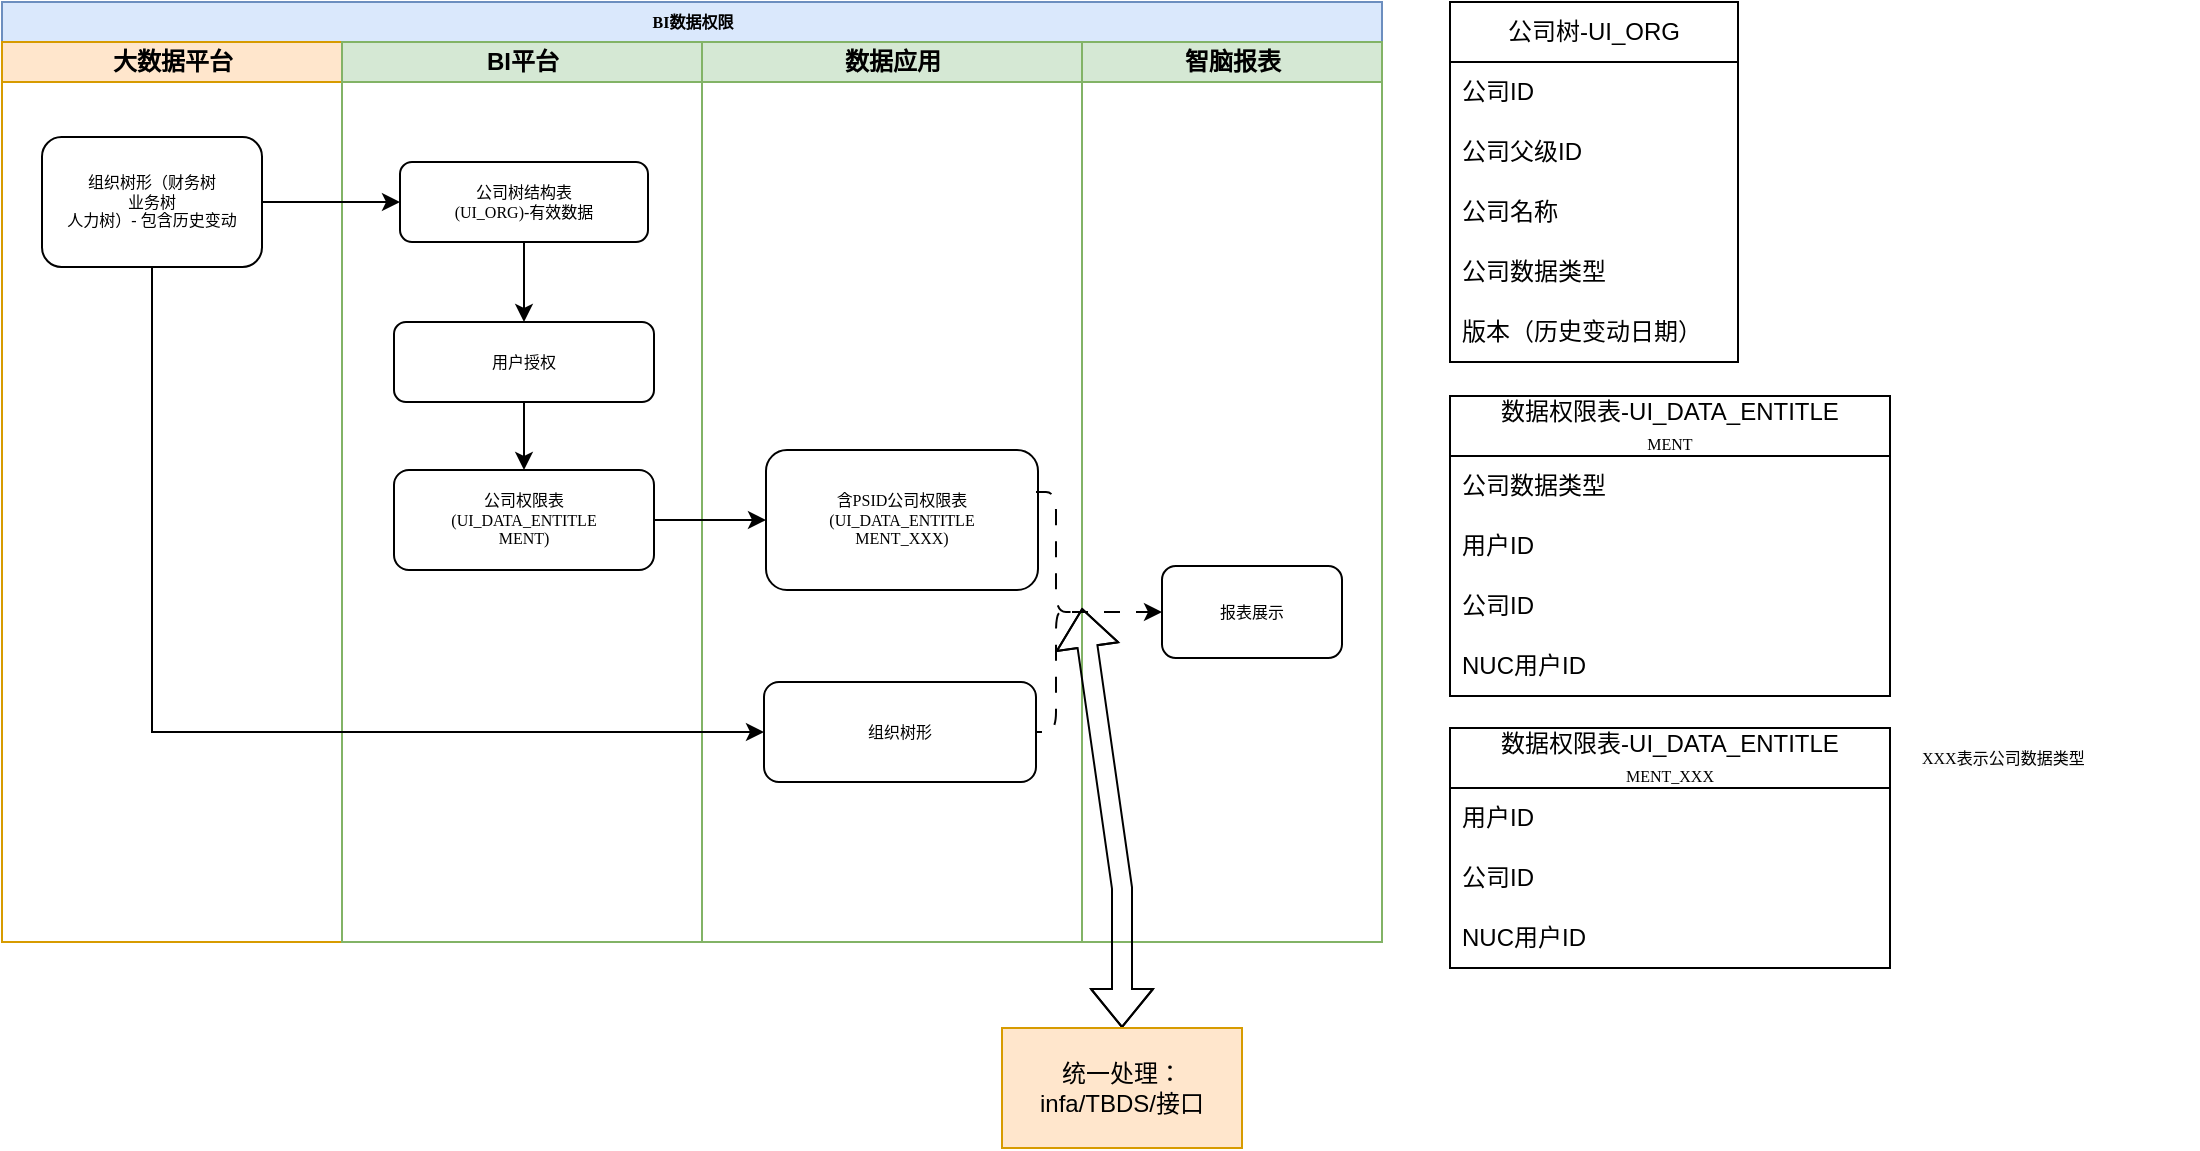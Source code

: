 <mxfile version="20.8.15" type="github">
  <diagram name="Page-1" id="74e2e168-ea6b-b213-b513-2b3c1d86103e">
    <mxGraphModel dx="1221" dy="644" grid="1" gridSize="10" guides="1" tooltips="1" connect="1" arrows="1" fold="1" page="1" pageScale="1" pageWidth="1100" pageHeight="850" background="none" math="0" shadow="0">
      <root>
        <mxCell id="0" />
        <mxCell id="1" parent="0" />
        <mxCell id="77e6c97f196da883-1" value="BI数据权限" style="swimlane;html=1;childLayout=stackLayout;startSize=20;rounded=0;shadow=0;labelBackgroundColor=none;strokeWidth=1;fontFamily=Verdana;fontSize=8;align=center;fillColor=#dae8fc;strokeColor=#6c8ebf;" parent="1" vertex="1">
          <mxGeometry x="70" y="87" width="690" height="470" as="geometry" />
        </mxCell>
        <mxCell id="77e6c97f196da883-3" value="大数据平台" style="swimlane;html=1;startSize=20;fillColor=#ffe6cc;strokeColor=#d79b00;" parent="77e6c97f196da883-1" vertex="1">
          <mxGeometry y="20" width="170" height="450" as="geometry" />
        </mxCell>
        <mxCell id="vr878de87EXBtDR58rlz-1" value="组织树形（财务树&lt;br&gt;业务树&lt;br&gt;人力树）- 包含历史变动" style="rounded=1;whiteSpace=wrap;html=1;shadow=0;labelBackgroundColor=none;strokeWidth=1;fontFamily=Verdana;fontSize=8;align=center;" parent="77e6c97f196da883-3" vertex="1">
          <mxGeometry x="20" y="47.5" width="110" height="65" as="geometry" />
        </mxCell>
        <mxCell id="77e6c97f196da883-4" value="BI平台" style="swimlane;html=1;startSize=20;fillColor=#d5e8d4;strokeColor=#82b366;" parent="77e6c97f196da883-1" vertex="1">
          <mxGeometry x="170" y="20" width="180" height="450" as="geometry" />
        </mxCell>
        <mxCell id="vr878de87EXBtDR58rlz-6" style="edgeStyle=orthogonalEdgeStyle;rounded=0;orthogonalLoop=1;jettySize=auto;html=1;exitX=0.5;exitY=1;exitDx=0;exitDy=0;" parent="77e6c97f196da883-4" source="77e6c97f196da883-12" target="vr878de87EXBtDR58rlz-2" edge="1">
          <mxGeometry relative="1" as="geometry" />
        </mxCell>
        <mxCell id="77e6c97f196da883-12" value="公司树结构表&lt;br&gt;(UI_ORG)-有效数据" style="rounded=1;whiteSpace=wrap;html=1;shadow=0;labelBackgroundColor=none;strokeWidth=1;fontFamily=Verdana;fontSize=8;align=center;" parent="77e6c97f196da883-4" vertex="1">
          <mxGeometry x="29" y="60" width="124" height="40" as="geometry" />
        </mxCell>
        <mxCell id="vr878de87EXBtDR58rlz-2" value="用户授权" style="rounded=1;whiteSpace=wrap;html=1;shadow=0;labelBackgroundColor=none;strokeWidth=1;fontFamily=Verdana;fontSize=8;align=center;" parent="77e6c97f196da883-4" vertex="1">
          <mxGeometry x="26" y="140" width="130" height="40" as="geometry" />
        </mxCell>
        <mxCell id="77e6c97f196da883-5" value="数据应用" style="swimlane;html=1;startSize=20;movable=1;resizable=1;rotatable=1;deletable=1;editable=1;connectable=1;fillColor=#d5e8d4;strokeColor=#82b366;" parent="77e6c97f196da883-1" vertex="1">
          <mxGeometry x="350" y="20" width="190" height="450" as="geometry" />
        </mxCell>
        <mxCell id="vr878de87EXBtDR58rlz-5" value="含PSID公司权限表&lt;br&gt;(UI_DATA_ENTITLE&lt;br&gt;MENT_XXX)" style="rounded=1;whiteSpace=wrap;html=1;shadow=0;labelBackgroundColor=none;strokeWidth=1;fontFamily=Verdana;fontSize=8;align=center;" parent="77e6c97f196da883-5" vertex="1">
          <mxGeometry x="32" y="204" width="136" height="70" as="geometry" />
        </mxCell>
        <mxCell id="vr878de87EXBtDR58rlz-39" value="组织树形" style="rounded=1;whiteSpace=wrap;html=1;shadow=0;labelBackgroundColor=none;strokeWidth=1;fontFamily=Verdana;fontSize=8;align=center;" parent="77e6c97f196da883-5" vertex="1">
          <mxGeometry x="31" y="320" width="136" height="50" as="geometry" />
        </mxCell>
        <mxCell id="vr878de87EXBtDR58rlz-49" value="" style="shape=curlyBracket;whiteSpace=wrap;html=1;rounded=1;flipH=1;labelPosition=right;verticalLabelPosition=middle;align=left;verticalAlign=middle;dashed=1;dashPattern=8 8;" parent="77e6c97f196da883-5" vertex="1">
          <mxGeometry x="167" y="225" width="20" height="120" as="geometry" />
        </mxCell>
        <mxCell id="vr878de87EXBtDR58rlz-10" style="edgeStyle=orthogonalEdgeStyle;rounded=0;orthogonalLoop=1;jettySize=auto;html=1;exitX=1;exitY=0.5;exitDx=0;exitDy=0;" parent="77e6c97f196da883-1" source="vr878de87EXBtDR58rlz-1" target="77e6c97f196da883-12" edge="1">
          <mxGeometry relative="1" as="geometry" />
        </mxCell>
        <mxCell id="vr878de87EXBtDR58rlz-40" style="edgeStyle=orthogonalEdgeStyle;rounded=0;orthogonalLoop=1;jettySize=auto;html=1;exitX=0.5;exitY=1;exitDx=0;exitDy=0;entryX=0;entryY=0.5;entryDx=0;entryDy=0;" parent="77e6c97f196da883-1" source="vr878de87EXBtDR58rlz-1" target="vr878de87EXBtDR58rlz-39" edge="1">
          <mxGeometry relative="1" as="geometry" />
        </mxCell>
        <mxCell id="vr878de87EXBtDR58rlz-8" style="edgeStyle=orthogonalEdgeStyle;rounded=0;orthogonalLoop=1;jettySize=auto;html=1;exitX=1;exitY=0.5;exitDx=0;exitDy=0;" parent="1" source="vr878de87EXBtDR58rlz-3" target="vr878de87EXBtDR58rlz-5" edge="1">
          <mxGeometry relative="1" as="geometry" />
        </mxCell>
        <mxCell id="vr878de87EXBtDR58rlz-3" value="公司权限表&lt;br&gt;(UI_DATA_ENTITLE&lt;br&gt;MENT)" style="rounded=1;whiteSpace=wrap;html=1;shadow=0;labelBackgroundColor=none;strokeWidth=1;fontFamily=Verdana;fontSize=8;align=center;" parent="1" vertex="1">
          <mxGeometry x="266" y="321" width="130" height="50" as="geometry" />
        </mxCell>
        <mxCell id="vr878de87EXBtDR58rlz-7" style="edgeStyle=orthogonalEdgeStyle;rounded=0;orthogonalLoop=1;jettySize=auto;html=1;exitX=0.5;exitY=1;exitDx=0;exitDy=0;entryX=0.5;entryY=0;entryDx=0;entryDy=0;" parent="1" source="vr878de87EXBtDR58rlz-2" target="vr878de87EXBtDR58rlz-3" edge="1">
          <mxGeometry relative="1" as="geometry" />
        </mxCell>
        <mxCell id="vr878de87EXBtDR58rlz-11" value="数据权限表-UI_DATA_ENTITLE&lt;br style=&quot;border-color: var(--border-color); font-family: Verdana; font-size: 8px;&quot;&gt;&lt;span style=&quot;font-family: Verdana; font-size: 8px;&quot;&gt;MENT&lt;/span&gt;" style="swimlane;fontStyle=0;childLayout=stackLayout;horizontal=1;startSize=30;horizontalStack=0;resizeParent=1;resizeParentMax=0;resizeLast=0;collapsible=1;marginBottom=0;whiteSpace=wrap;html=1;" parent="1" vertex="1">
          <mxGeometry x="794" y="284" width="220" height="150" as="geometry">
            <mxRectangle x="923" y="40" width="210" height="40" as="alternateBounds" />
          </mxGeometry>
        </mxCell>
        <mxCell id="vr878de87EXBtDR58rlz-12" value="公司数据类型" style="text;strokeColor=none;fillColor=none;align=left;verticalAlign=middle;spacingLeft=4;spacingRight=4;overflow=hidden;points=[[0,0.5],[1,0.5]];portConstraint=eastwest;rotatable=0;whiteSpace=wrap;html=1;" parent="vr878de87EXBtDR58rlz-11" vertex="1">
          <mxGeometry y="30" width="220" height="30" as="geometry" />
        </mxCell>
        <mxCell id="vr878de87EXBtDR58rlz-13" value="用户ID" style="text;strokeColor=none;fillColor=none;align=left;verticalAlign=middle;spacingLeft=4;spacingRight=4;overflow=hidden;points=[[0,0.5],[1,0.5]];portConstraint=eastwest;rotatable=0;whiteSpace=wrap;html=1;" parent="vr878de87EXBtDR58rlz-11" vertex="1">
          <mxGeometry y="60" width="220" height="30" as="geometry" />
        </mxCell>
        <mxCell id="vr878de87EXBtDR58rlz-16" value="公司ID" style="text;strokeColor=none;fillColor=none;align=left;verticalAlign=middle;spacingLeft=4;spacingRight=4;overflow=hidden;points=[[0,0.5],[1,0.5]];portConstraint=eastwest;rotatable=0;whiteSpace=wrap;html=1;" parent="vr878de87EXBtDR58rlz-11" vertex="1">
          <mxGeometry y="90" width="220" height="30" as="geometry" />
        </mxCell>
        <mxCell id="vr878de87EXBtDR58rlz-14" value="NUC用户ID" style="text;strokeColor=none;fillColor=none;align=left;verticalAlign=middle;spacingLeft=4;spacingRight=4;overflow=hidden;points=[[0,0.5],[1,0.5]];portConstraint=eastwest;rotatable=0;whiteSpace=wrap;html=1;" parent="vr878de87EXBtDR58rlz-11" vertex="1">
          <mxGeometry y="120" width="220" height="30" as="geometry" />
        </mxCell>
        <mxCell id="vr878de87EXBtDR58rlz-18" value="公司树-UI_ORG" style="swimlane;fontStyle=0;childLayout=stackLayout;horizontal=1;startSize=30;horizontalStack=0;resizeParent=1;resizeParentMax=0;resizeLast=0;collapsible=1;marginBottom=0;whiteSpace=wrap;html=1;" parent="1" vertex="1">
          <mxGeometry x="794" y="87" width="144" height="180" as="geometry">
            <mxRectangle x="779" y="40" width="130" height="30" as="alternateBounds" />
          </mxGeometry>
        </mxCell>
        <mxCell id="vr878de87EXBtDR58rlz-19" value="公司ID" style="text;strokeColor=none;fillColor=none;align=left;verticalAlign=middle;spacingLeft=4;spacingRight=4;overflow=hidden;points=[[0,0.5],[1,0.5]];portConstraint=eastwest;rotatable=0;whiteSpace=wrap;html=1;" parent="vr878de87EXBtDR58rlz-18" vertex="1">
          <mxGeometry y="30" width="144" height="30" as="geometry" />
        </mxCell>
        <mxCell id="vr878de87EXBtDR58rlz-20" value="公司父级ID" style="text;strokeColor=none;fillColor=none;align=left;verticalAlign=middle;spacingLeft=4;spacingRight=4;overflow=hidden;points=[[0,0.5],[1,0.5]];portConstraint=eastwest;rotatable=0;whiteSpace=wrap;html=1;" parent="vr878de87EXBtDR58rlz-18" vertex="1">
          <mxGeometry y="60" width="144" height="30" as="geometry" />
        </mxCell>
        <mxCell id="vr878de87EXBtDR58rlz-21" value="公司名称" style="text;strokeColor=none;fillColor=none;align=left;verticalAlign=middle;spacingLeft=4;spacingRight=4;overflow=hidden;points=[[0,0.5],[1,0.5]];portConstraint=eastwest;rotatable=0;whiteSpace=wrap;html=1;" parent="vr878de87EXBtDR58rlz-18" vertex="1">
          <mxGeometry y="90" width="144" height="30" as="geometry" />
        </mxCell>
        <mxCell id="vr878de87EXBtDR58rlz-22" value="公司数据类型" style="text;strokeColor=none;fillColor=none;align=left;verticalAlign=middle;spacingLeft=4;spacingRight=4;overflow=hidden;points=[[0,0.5],[1,0.5]];portConstraint=eastwest;rotatable=0;whiteSpace=wrap;html=1;" parent="vr878de87EXBtDR58rlz-18" vertex="1">
          <mxGeometry y="120" width="144" height="30" as="geometry" />
        </mxCell>
        <mxCell id="vr878de87EXBtDR58rlz-52" value="版本（历史变动日期）" style="text;strokeColor=none;fillColor=none;align=left;verticalAlign=middle;spacingLeft=4;spacingRight=4;overflow=hidden;points=[[0,0.5],[1,0.5]];portConstraint=eastwest;rotatable=0;whiteSpace=wrap;html=1;" parent="vr878de87EXBtDR58rlz-18" vertex="1">
          <mxGeometry y="150" width="144" height="30" as="geometry" />
        </mxCell>
        <mxCell id="vr878de87EXBtDR58rlz-33" value="数据权限表-UI_DATA_ENTITLE&lt;br style=&quot;border-color: var(--border-color); font-family: Verdana; font-size: 8px;&quot;&gt;&lt;span style=&quot;font-family: Verdana; font-size: 8px;&quot;&gt;MENT_XXX&lt;/span&gt;" style="swimlane;fontStyle=0;childLayout=stackLayout;horizontal=1;startSize=30;horizontalStack=0;resizeParent=1;resizeParentMax=0;resizeLast=0;collapsible=1;marginBottom=0;whiteSpace=wrap;html=1;" parent="1" vertex="1">
          <mxGeometry x="794" y="450" width="220" height="120" as="geometry" />
        </mxCell>
        <mxCell id="vr878de87EXBtDR58rlz-35" value="用户ID" style="text;strokeColor=none;fillColor=none;align=left;verticalAlign=middle;spacingLeft=4;spacingRight=4;overflow=hidden;points=[[0,0.5],[1,0.5]];portConstraint=eastwest;rotatable=0;whiteSpace=wrap;html=1;" parent="vr878de87EXBtDR58rlz-33" vertex="1">
          <mxGeometry y="30" width="220" height="30" as="geometry" />
        </mxCell>
        <mxCell id="vr878de87EXBtDR58rlz-36" value="公司ID" style="text;strokeColor=none;fillColor=none;align=left;verticalAlign=middle;spacingLeft=4;spacingRight=4;overflow=hidden;points=[[0,0.5],[1,0.5]];portConstraint=eastwest;rotatable=0;whiteSpace=wrap;html=1;" parent="vr878de87EXBtDR58rlz-33" vertex="1">
          <mxGeometry y="60" width="220" height="30" as="geometry" />
        </mxCell>
        <mxCell id="vr878de87EXBtDR58rlz-37" value="NUC用户ID" style="text;strokeColor=none;fillColor=none;align=left;verticalAlign=middle;spacingLeft=4;spacingRight=4;overflow=hidden;points=[[0,0.5],[1,0.5]];portConstraint=eastwest;rotatable=0;whiteSpace=wrap;html=1;" parent="vr878de87EXBtDR58rlz-33" vertex="1">
          <mxGeometry y="90" width="220" height="30" as="geometry" />
        </mxCell>
        <mxCell id="vr878de87EXBtDR58rlz-38" value="&lt;span style=&quot;color: rgb(0, 0, 0); font-family: Verdana; font-size: 8px; font-style: normal; font-variant-ligatures: normal; font-variant-caps: normal; font-weight: 400; letter-spacing: normal; orphans: 2; text-align: center; text-indent: 0px; text-transform: none; widows: 2; word-spacing: 0px; -webkit-text-stroke-width: 0px; background-color: rgb(251, 251, 251); text-decoration-thickness: initial; text-decoration-style: initial; text-decoration-color: initial; float: none; display: inline !important;&quot;&gt;XXX表示公司数据类型&lt;/span&gt;" style="text;whiteSpace=wrap;html=1;" parent="1" vertex="1">
          <mxGeometry x="1028" y="450" width="140" height="25" as="geometry" />
        </mxCell>
        <mxCell id="vr878de87EXBtDR58rlz-41" value="智脑报表" style="swimlane;html=1;startSize=20;movable=1;resizable=1;rotatable=1;deletable=1;editable=1;connectable=1;fillColor=#d5e8d4;strokeColor=#82b366;" parent="1" vertex="1">
          <mxGeometry x="610" y="107" width="150" height="450" as="geometry" />
        </mxCell>
        <mxCell id="vr878de87EXBtDR58rlz-43" value="报表展示" style="rounded=1;whiteSpace=wrap;html=1;shadow=0;labelBackgroundColor=none;strokeWidth=1;fontFamily=Verdana;fontSize=8;align=center;" parent="vr878de87EXBtDR58rlz-41" vertex="1">
          <mxGeometry x="40" y="262" width="90" height="46" as="geometry" />
        </mxCell>
        <mxCell id="vr878de87EXBtDR58rlz-50" style="edgeStyle=orthogonalEdgeStyle;rounded=0;orthogonalLoop=1;jettySize=auto;html=1;exitX=0.1;exitY=0.5;exitDx=0;exitDy=0;exitPerimeter=0;entryX=0;entryY=0.5;entryDx=0;entryDy=0;dashed=1;dashPattern=8 8;" parent="1" source="vr878de87EXBtDR58rlz-49" target="vr878de87EXBtDR58rlz-43" edge="1">
          <mxGeometry relative="1" as="geometry" />
        </mxCell>
        <mxCell id="a___QXRbTVv6GRY1asut-10" value="" style="shape=flexArrow;endArrow=classic;startArrow=classic;html=1;rounded=0;" edge="1" parent="1" source="a___QXRbTVv6GRY1asut-11">
          <mxGeometry width="100" height="100" relative="1" as="geometry">
            <mxPoint x="610" y="672.5" as="sourcePoint" />
            <mxPoint x="610" y="390" as="targetPoint" />
            <Array as="points">
              <mxPoint x="630" y="530" />
            </Array>
          </mxGeometry>
        </mxCell>
        <mxCell id="a___QXRbTVv6GRY1asut-11" value="统一处理：infa/TBDS/接口" style="rounded=0;whiteSpace=wrap;html=1;fillColor=#ffe6cc;strokeColor=#d79b00;" vertex="1" parent="1">
          <mxGeometry x="570" y="600" width="120" height="60" as="geometry" />
        </mxCell>
      </root>
    </mxGraphModel>
  </diagram>
</mxfile>

